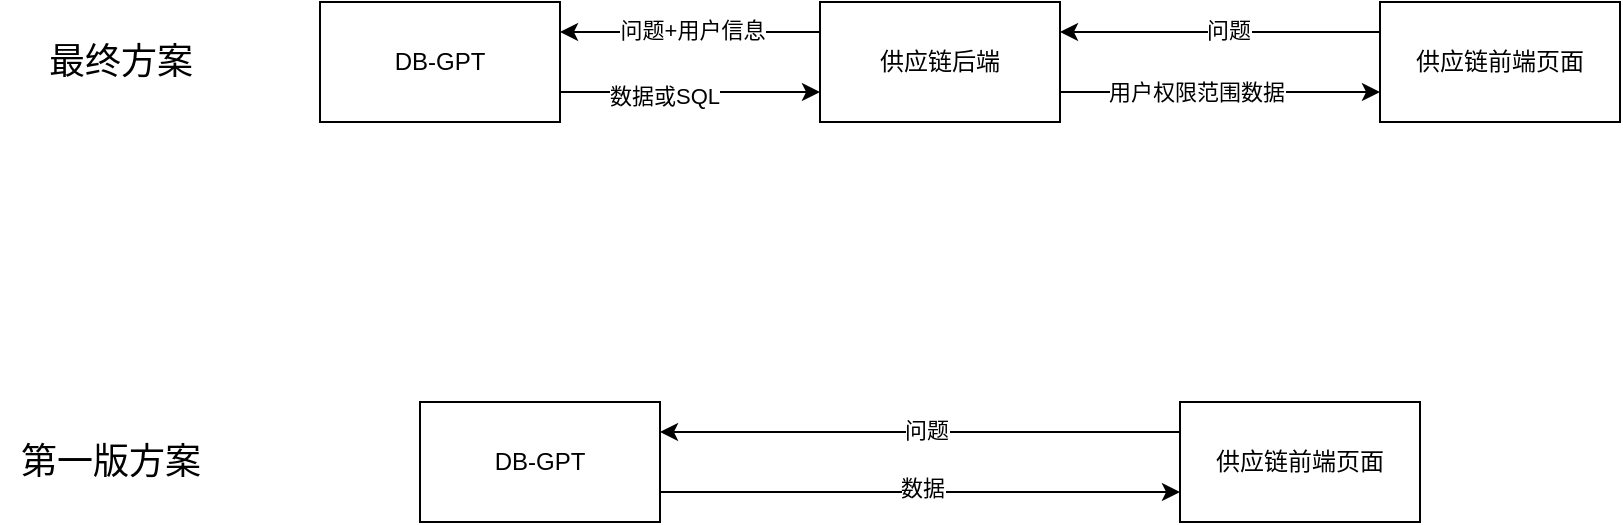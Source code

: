 <mxfile version="24.7.14">
  <diagram name="第 1 页" id="nsTjOwFfMYr6fWEvsX7B">
    <mxGraphModel dx="1052" dy="533" grid="1" gridSize="10" guides="1" tooltips="1" connect="1" arrows="1" fold="1" page="1" pageScale="1" pageWidth="827" pageHeight="1169" math="0" shadow="0">
      <root>
        <mxCell id="0" />
        <mxCell id="1" parent="0" />
        <mxCell id="LfWpz3EgSEdNe4kdUDRB-9" style="edgeStyle=orthogonalEdgeStyle;rounded=0;orthogonalLoop=1;jettySize=auto;html=1;exitX=1;exitY=0.75;exitDx=0;exitDy=0;entryX=0;entryY=0.75;entryDx=0;entryDy=0;" edge="1" parent="1" source="LfWpz3EgSEdNe4kdUDRB-1" target="LfWpz3EgSEdNe4kdUDRB-2">
          <mxGeometry relative="1" as="geometry" />
        </mxCell>
        <mxCell id="LfWpz3EgSEdNe4kdUDRB-24" value="数据或SQL" style="edgeLabel;html=1;align=center;verticalAlign=middle;resizable=0;points=[];" vertex="1" connectable="0" parent="LfWpz3EgSEdNe4kdUDRB-9">
          <mxGeometry x="-0.206" y="-2" relative="1" as="geometry">
            <mxPoint as="offset" />
          </mxGeometry>
        </mxCell>
        <mxCell id="LfWpz3EgSEdNe4kdUDRB-1" value="DB-GPT" style="rounded=0;whiteSpace=wrap;html=1;" vertex="1" parent="1">
          <mxGeometry x="170" y="80" width="120" height="60" as="geometry" />
        </mxCell>
        <mxCell id="LfWpz3EgSEdNe4kdUDRB-10" style="edgeStyle=orthogonalEdgeStyle;rounded=0;orthogonalLoop=1;jettySize=auto;html=1;exitX=1;exitY=0.75;exitDx=0;exitDy=0;entryX=0;entryY=0.75;entryDx=0;entryDy=0;" edge="1" parent="1" source="LfWpz3EgSEdNe4kdUDRB-2" target="LfWpz3EgSEdNe4kdUDRB-3">
          <mxGeometry relative="1" as="geometry" />
        </mxCell>
        <mxCell id="LfWpz3EgSEdNe4kdUDRB-23" value="用户权限范围数据" style="edgeLabel;html=1;align=center;verticalAlign=middle;resizable=0;points=[];" vertex="1" connectable="0" parent="LfWpz3EgSEdNe4kdUDRB-10">
          <mxGeometry x="-0.157" relative="1" as="geometry">
            <mxPoint as="offset" />
          </mxGeometry>
        </mxCell>
        <mxCell id="LfWpz3EgSEdNe4kdUDRB-12" style="edgeStyle=orthogonalEdgeStyle;rounded=0;orthogonalLoop=1;jettySize=auto;html=1;exitX=0;exitY=0.25;exitDx=0;exitDy=0;entryX=1;entryY=0.25;entryDx=0;entryDy=0;" edge="1" parent="1" source="LfWpz3EgSEdNe4kdUDRB-2" target="LfWpz3EgSEdNe4kdUDRB-1">
          <mxGeometry relative="1" as="geometry">
            <Array as="points">
              <mxPoint x="370" y="95" />
              <mxPoint x="370" y="95" />
            </Array>
          </mxGeometry>
        </mxCell>
        <mxCell id="LfWpz3EgSEdNe4kdUDRB-22" value="问题+用户信息" style="edgeLabel;html=1;align=center;verticalAlign=middle;resizable=0;points=[];" vertex="1" connectable="0" parent="LfWpz3EgSEdNe4kdUDRB-12">
          <mxGeometry x="-0.008" y="-1" relative="1" as="geometry">
            <mxPoint as="offset" />
          </mxGeometry>
        </mxCell>
        <mxCell id="LfWpz3EgSEdNe4kdUDRB-2" value="供应链后端" style="rounded=0;whiteSpace=wrap;html=1;" vertex="1" parent="1">
          <mxGeometry x="420" y="80" width="120" height="60" as="geometry" />
        </mxCell>
        <mxCell id="LfWpz3EgSEdNe4kdUDRB-31" style="edgeStyle=orthogonalEdgeStyle;rounded=0;orthogonalLoop=1;jettySize=auto;html=1;exitX=0;exitY=0.25;exitDx=0;exitDy=0;entryX=1;entryY=0.25;entryDx=0;entryDy=0;" edge="1" parent="1" source="LfWpz3EgSEdNe4kdUDRB-3" target="LfWpz3EgSEdNe4kdUDRB-2">
          <mxGeometry relative="1" as="geometry" />
        </mxCell>
        <mxCell id="LfWpz3EgSEdNe4kdUDRB-32" value="问题" style="edgeLabel;html=1;align=center;verticalAlign=middle;resizable=0;points=[];" vertex="1" connectable="0" parent="LfWpz3EgSEdNe4kdUDRB-31">
          <mxGeometry x="-0.045" y="-1" relative="1" as="geometry">
            <mxPoint as="offset" />
          </mxGeometry>
        </mxCell>
        <mxCell id="LfWpz3EgSEdNe4kdUDRB-3" value="供应链前端页面" style="rounded=0;whiteSpace=wrap;html=1;" vertex="1" parent="1">
          <mxGeometry x="700" y="80" width="120" height="60" as="geometry" />
        </mxCell>
        <mxCell id="LfWpz3EgSEdNe4kdUDRB-15" style="edgeStyle=orthogonalEdgeStyle;rounded=0;orthogonalLoop=1;jettySize=auto;html=1;exitX=1;exitY=0.75;exitDx=0;exitDy=0;entryX=0;entryY=0.75;entryDx=0;entryDy=0;" edge="1" parent="1" source="LfWpz3EgSEdNe4kdUDRB-4" target="LfWpz3EgSEdNe4kdUDRB-5">
          <mxGeometry relative="1" as="geometry" />
        </mxCell>
        <mxCell id="LfWpz3EgSEdNe4kdUDRB-35" value="数据" style="edgeLabel;html=1;align=center;verticalAlign=middle;resizable=0;points=[];" vertex="1" connectable="0" parent="LfWpz3EgSEdNe4kdUDRB-15">
          <mxGeometry x="0.004" y="2" relative="1" as="geometry">
            <mxPoint as="offset" />
          </mxGeometry>
        </mxCell>
        <mxCell id="LfWpz3EgSEdNe4kdUDRB-4" value="DB-GPT" style="rounded=0;whiteSpace=wrap;html=1;" vertex="1" parent="1">
          <mxGeometry x="220" y="280" width="120" height="60" as="geometry" />
        </mxCell>
        <mxCell id="LfWpz3EgSEdNe4kdUDRB-14" style="edgeStyle=orthogonalEdgeStyle;rounded=0;orthogonalLoop=1;jettySize=auto;html=1;exitX=0;exitY=0.25;exitDx=0;exitDy=0;entryX=1;entryY=0.25;entryDx=0;entryDy=0;" edge="1" parent="1" source="LfWpz3EgSEdNe4kdUDRB-5" target="LfWpz3EgSEdNe4kdUDRB-4">
          <mxGeometry relative="1" as="geometry" />
        </mxCell>
        <mxCell id="LfWpz3EgSEdNe4kdUDRB-34" value="问题" style="edgeLabel;html=1;align=center;verticalAlign=middle;resizable=0;points=[];" vertex="1" connectable="0" parent="LfWpz3EgSEdNe4kdUDRB-14">
          <mxGeometry x="-0.018" y="-1" relative="1" as="geometry">
            <mxPoint as="offset" />
          </mxGeometry>
        </mxCell>
        <mxCell id="LfWpz3EgSEdNe4kdUDRB-5" value="供应链前端页面" style="rounded=0;whiteSpace=wrap;html=1;" vertex="1" parent="1">
          <mxGeometry x="600" y="280" width="120" height="60" as="geometry" />
        </mxCell>
        <mxCell id="LfWpz3EgSEdNe4kdUDRB-18" value="&lt;font style=&quot;font-size: 18px;&quot;&gt;最终方案&lt;/font&gt;" style="text;html=1;align=center;verticalAlign=middle;resizable=0;points=[];autosize=1;strokeColor=none;fillColor=none;" vertex="1" parent="1">
          <mxGeometry x="20" y="90" width="100" height="40" as="geometry" />
        </mxCell>
        <mxCell id="LfWpz3EgSEdNe4kdUDRB-19" value="&lt;font style=&quot;font-size: 18px;&quot;&gt;第一版方案&lt;/font&gt;" style="text;html=1;align=center;verticalAlign=middle;resizable=0;points=[];autosize=1;strokeColor=none;fillColor=none;" vertex="1" parent="1">
          <mxGeometry x="10" y="290" width="110" height="40" as="geometry" />
        </mxCell>
      </root>
    </mxGraphModel>
  </diagram>
</mxfile>
